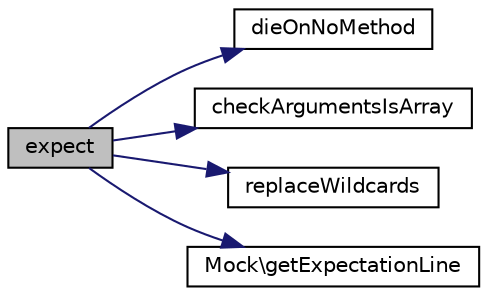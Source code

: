 digraph "expect"
{
  edge [fontname="Helvetica",fontsize="10",labelfontname="Helvetica",labelfontsize="10"];
  node [fontname="Helvetica",fontsize="10",shape=record];
  rankdir="LR";
  Node1 [label="expect",height=0.2,width=0.4,color="black", fillcolor="grey75", style="filled" fontcolor="black"];
  Node1 -> Node2 [color="midnightblue",fontsize="10",style="solid",fontname="Helvetica"];
  Node2 [label="dieOnNoMethod",height=0.2,width=0.4,color="black", fillcolor="white", style="filled",URL="$class_simple_mock.html#a81f0830f96f465cacc07dd2d4734b254"];
  Node1 -> Node3 [color="midnightblue",fontsize="10",style="solid",fontname="Helvetica"];
  Node3 [label="checkArgumentsIsArray",height=0.2,width=0.4,color="black", fillcolor="white", style="filled",URL="$class_simple_mock.html#aa9193e561896b4a8bb7cca1d2445c2c5"];
  Node1 -> Node4 [color="midnightblue",fontsize="10",style="solid",fontname="Helvetica"];
  Node4 [label="replaceWildcards",height=0.2,width=0.4,color="black", fillcolor="white", style="filled",URL="$class_simple_mock.html#a97c3be255e31206267833059144fc49f"];
  Node1 -> Node5 [color="midnightblue",fontsize="10",style="solid",fontname="Helvetica"];
  Node5 [label="Mock\\getExpectationLine",height=0.2,width=0.4,color="black", fillcolor="white", style="filled",URL="$class_mock.html#a1195624e78c1192fcdcf8299046d20b4"];
}
